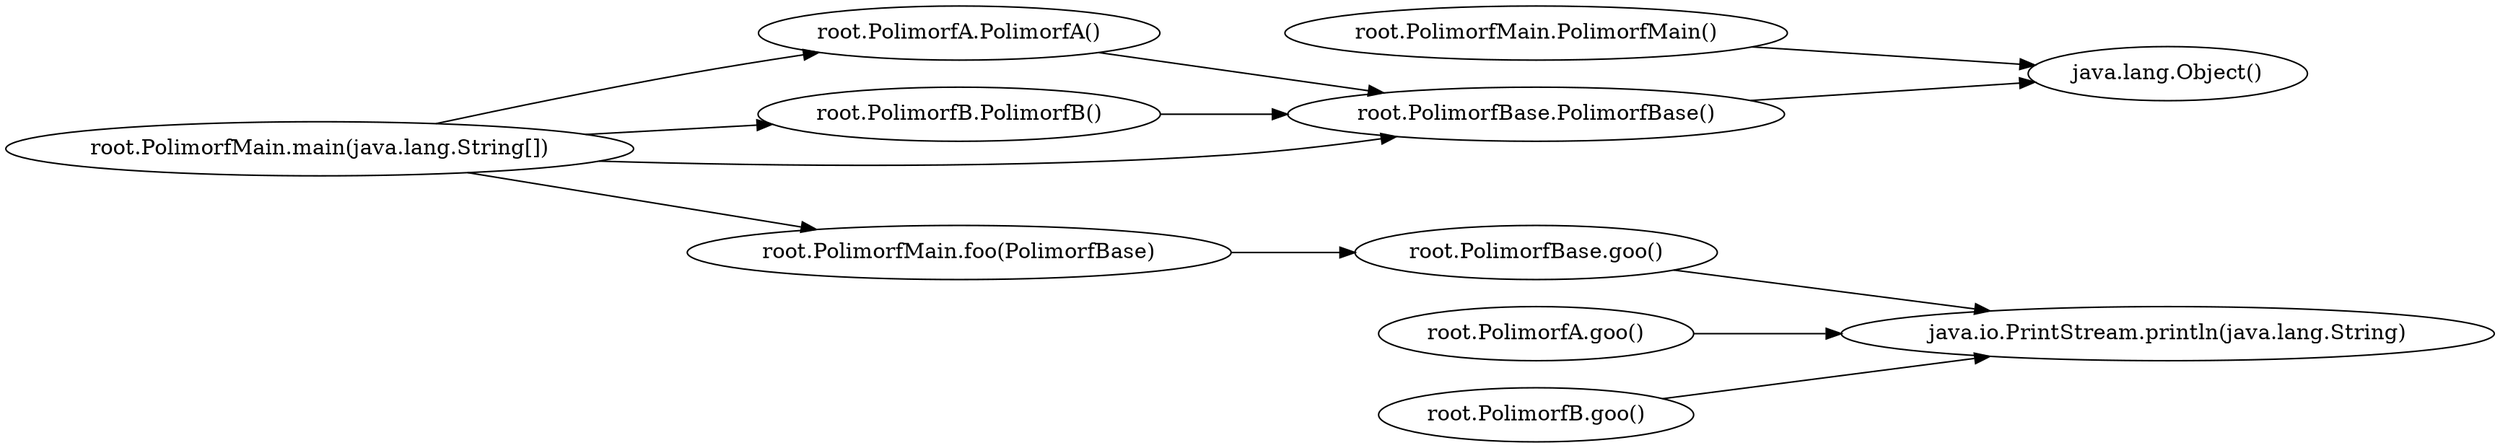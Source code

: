 digraph graphname {
rankdir="LR";
0 [label="root.PolimorfA.PolimorfA()"]
4 [label="root.PolimorfB.PolimorfB()"]
1 [label="root.PolimorfBase.PolimorfBase()"]
8 [label="root.PolimorfMain.PolimorfMain()"]
10 [label="root.PolimorfMain.foo(PolimorfBase)"]
2 [label="root.PolimorfA.goo()"]
7 [label="root.PolimorfBase.goo()"]
5 [label="root.PolimorfB.goo()"]
6 [label="java.lang.Object()"]
9 [label="root.PolimorfMain.main(java.lang.String[])"]
3 [label="java.io.PrintStream.println(java.lang.String)"]
0 -> 1
1 -> 6
2 -> 3
4 -> 1
5 -> 3
7 -> 3
8 -> 6
9 -> 0
9 -> 1
9 -> 4
9 -> 10
10 -> 7
}
